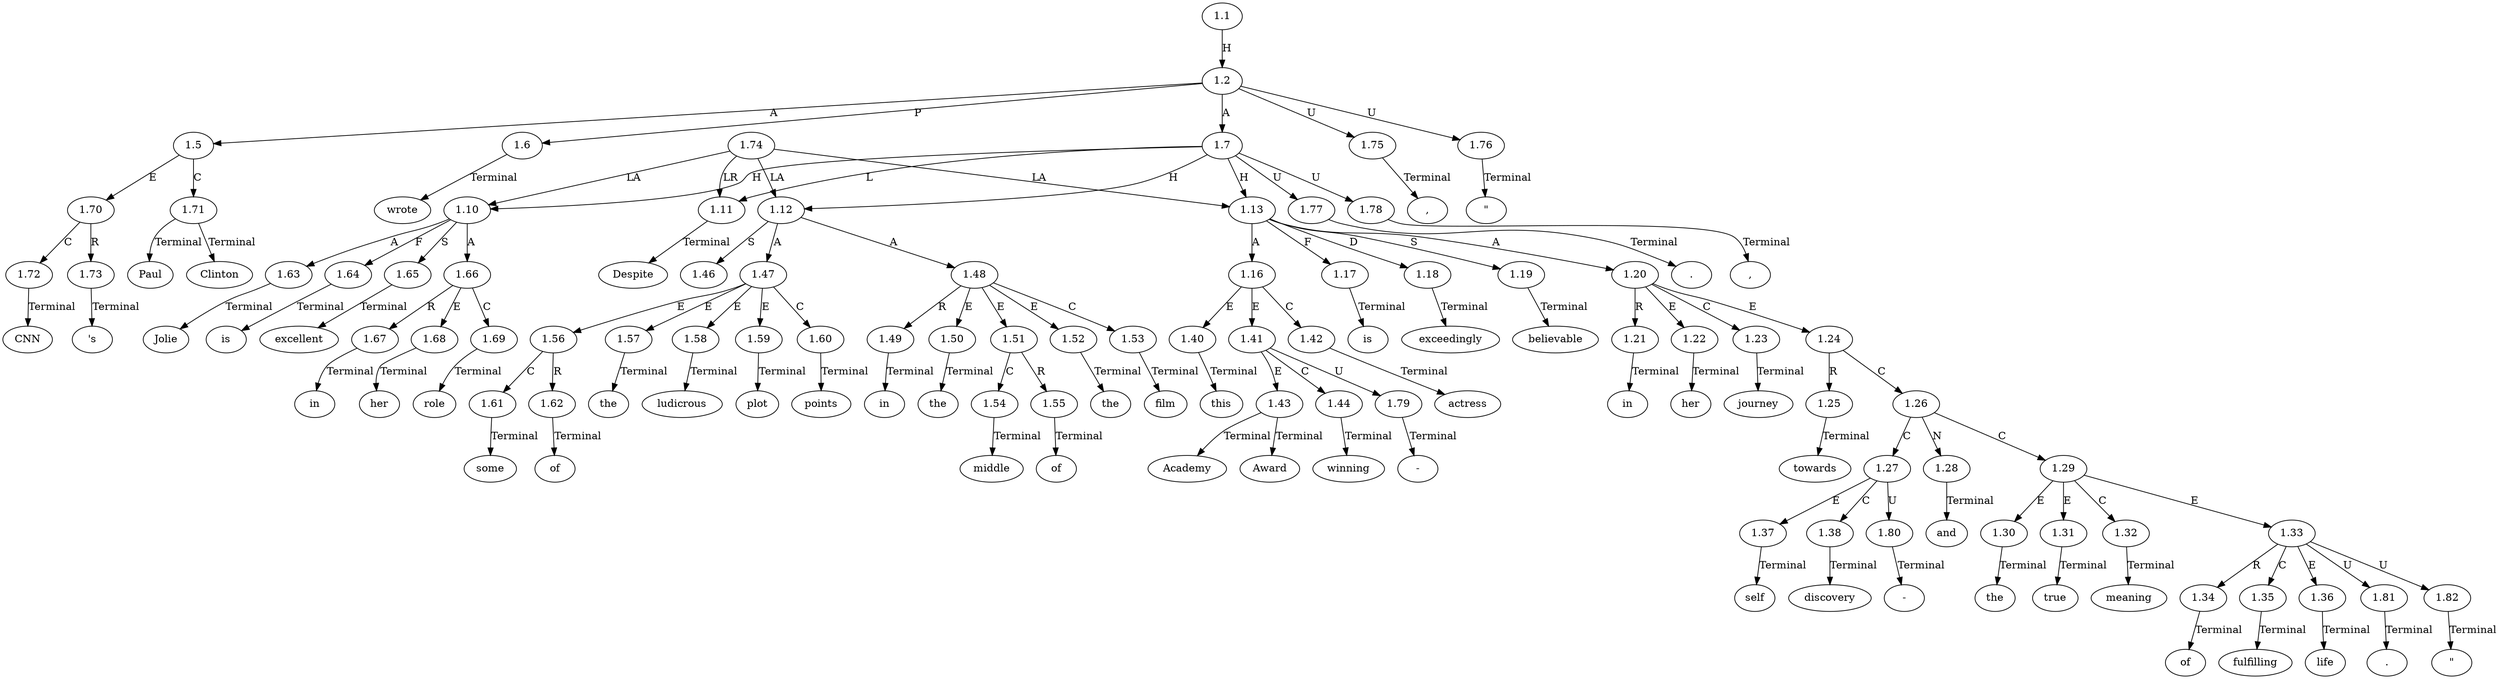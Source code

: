 // Graph
digraph {
	0.1 [label=CNN ordering=out]
	0.10 [label=excellent ordering=out]
	0.11 [label=in ordering=out]
	0.12 [label=her ordering=out]
	0.13 [label=role ordering=out]
	0.14 [label="." ordering=out]
	0.15 [label=Despite ordering=out]
	0.16 [label=some ordering=out]
	0.17 [label=of ordering=out]
	0.18 [label=the ordering=out]
	0.19 [label=ludicrous ordering=out]
	0.2 [label="'s" ordering=out]
	0.20 [label=plot ordering=out]
	0.21 [label=points ordering=out]
	0.22 [label=in ordering=out]
	0.23 [label=the ordering=out]
	0.24 [label=middle ordering=out]
	0.25 [label=of ordering=out]
	0.26 [label=the ordering=out]
	0.27 [label=film ordering=out]
	0.28 [label="," ordering=out]
	0.29 [label=this ordering=out]
	0.3 [label=Paul ordering=out]
	0.30 [label=Academy ordering=out]
	0.31 [label=Award ordering=out]
	0.32 [label="-" ordering=out]
	0.33 [label=winning ordering=out]
	0.34 [label=actress ordering=out]
	0.35 [label=is ordering=out]
	0.36 [label=exceedingly ordering=out]
	0.37 [label=believable ordering=out]
	0.38 [label=in ordering=out]
	0.39 [label=her ordering=out]
	0.4 [label=Clinton ordering=out]
	0.40 [label=journey ordering=out]
	0.41 [label=towards ordering=out]
	0.42 [label=self ordering=out]
	0.43 [label="-" ordering=out]
	0.44 [label=discovery ordering=out]
	0.45 [label=and ordering=out]
	0.46 [label=the ordering=out]
	0.47 [label=true ordering=out]
	0.48 [label=meaning ordering=out]
	0.49 [label=of ordering=out]
	0.5 [label=wrote ordering=out]
	0.50 [label=fulfilling ordering=out]
	0.51 [label=life ordering=out]
	0.52 [label="." ordering=out]
	0.53 [label="\"" ordering=out]
	0.6 [label="," ordering=out]
	0.7 [label="\"" ordering=out]
	0.8 [label=Jolie ordering=out]
	0.9 [label=is ordering=out]
	1.1 [label=1.1 ordering=out]
	1.2 [label=1.2 ordering=out]
	1.5 [label=1.5 ordering=out]
	1.6 [label=1.6 ordering=out]
	1.7 [label=1.7 ordering=out]
	1.10 [label=1.10 ordering=out]
	1.11 [label=1.11 ordering=out]
	1.12 [label=1.12 ordering=out]
	1.13 [label=1.13 ordering=out]
	1.16 [label=1.16 ordering=out]
	1.17 [label=1.17 ordering=out]
	1.18 [label=1.18 ordering=out]
	1.19 [label=1.19 ordering=out]
	1.20 [label=1.20 ordering=out]
	1.21 [label=1.21 ordering=out]
	1.22 [label=1.22 ordering=out]
	1.23 [label=1.23 ordering=out]
	1.24 [label=1.24 ordering=out]
	1.25 [label=1.25 ordering=out]
	1.26 [label=1.26 ordering=out]
	1.27 [label=1.27 ordering=out]
	1.28 [label=1.28 ordering=out]
	1.29 [label=1.29 ordering=out]
	1.30 [label=1.30 ordering=out]
	1.31 [label=1.31 ordering=out]
	1.32 [label=1.32 ordering=out]
	1.33 [label=1.33 ordering=out]
	1.34 [label=1.34 ordering=out]
	1.35 [label=1.35 ordering=out]
	1.36 [label=1.36 ordering=out]
	1.37 [label=1.37 ordering=out]
	1.38 [label=1.38 ordering=out]
	1.40 [label=1.40 ordering=out]
	1.41 [label=1.41 ordering=out]
	1.42 [label=1.42 ordering=out]
	1.43 [label=1.43 ordering=out]
	1.44 [label=1.44 ordering=out]
	1.46 [label=1.46 ordering=out]
	1.47 [label=1.47 ordering=out]
	1.48 [label=1.48 ordering=out]
	1.49 [label=1.49 ordering=out]
	1.50 [label=1.50 ordering=out]
	1.51 [label=1.51 ordering=out]
	1.52 [label=1.52 ordering=out]
	1.53 [label=1.53 ordering=out]
	1.54 [label=1.54 ordering=out]
	1.55 [label=1.55 ordering=out]
	1.56 [label=1.56 ordering=out]
	1.57 [label=1.57 ordering=out]
	1.58 [label=1.58 ordering=out]
	1.59 [label=1.59 ordering=out]
	1.60 [label=1.60 ordering=out]
	1.61 [label=1.61 ordering=out]
	1.62 [label=1.62 ordering=out]
	1.63 [label=1.63 ordering=out]
	1.64 [label=1.64 ordering=out]
	1.65 [label=1.65 ordering=out]
	1.66 [label=1.66 ordering=out]
	1.67 [label=1.67 ordering=out]
	1.68 [label=1.68 ordering=out]
	1.69 [label=1.69 ordering=out]
	1.70 [label=1.70 ordering=out]
	1.71 [label=1.71 ordering=out]
	1.72 [label=1.72 ordering=out]
	1.73 [label=1.73 ordering=out]
	1.74 [label=1.74 ordering=out]
	1.75 [label=1.75 ordering=out]
	1.76 [label=1.76 ordering=out]
	1.77 [label=1.77 ordering=out]
	1.78 [label=1.78 ordering=out]
	1.79 [label=1.79 ordering=out]
	1.80 [label=1.80 ordering=out]
	1.81 [label=1.81 ordering=out]
	1.82 [label=1.82 ordering=out]
	1.1 -> 1.2 [label=H ordering=out]
	1.2 -> 1.5 [label=A ordering=out]
	1.2 -> 1.6 [label=P ordering=out]
	1.2 -> 1.7 [label=A ordering=out]
	1.2 -> 1.75 [label=U ordering=out]
	1.2 -> 1.76 [label=U ordering=out]
	1.5 -> 1.70 [label=E ordering=out]
	1.5 -> 1.71 [label=C ordering=out]
	1.6 -> 0.5 [label=Terminal ordering=out]
	1.7 -> 1.10 [label=H ordering=out]
	1.7 -> 1.11 [label=L ordering=out]
	1.7 -> 1.12 [label=H ordering=out]
	1.7 -> 1.13 [label=H ordering=out]
	1.7 -> 1.77 [label=U ordering=out]
	1.7 -> 1.78 [label=U ordering=out]
	1.10 -> 1.63 [label=A ordering=out]
	1.10 -> 1.64 [label=F ordering=out]
	1.10 -> 1.65 [label=S ordering=out]
	1.10 -> 1.66 [label=A ordering=out]
	1.11 -> 0.15 [label=Terminal ordering=out]
	1.12 -> 1.46 [label=S ordering=out]
	1.12 -> 1.47 [label=A ordering=out]
	1.12 -> 1.48 [label=A ordering=out]
	1.13 -> 1.16 [label=A ordering=out]
	1.13 -> 1.17 [label=F ordering=out]
	1.13 -> 1.18 [label=D ordering=out]
	1.13 -> 1.19 [label=S ordering=out]
	1.13 -> 1.20 [label=A ordering=out]
	1.16 -> 1.40 [label=E ordering=out]
	1.16 -> 1.41 [label=E ordering=out]
	1.16 -> 1.42 [label=C ordering=out]
	1.17 -> 0.35 [label=Terminal ordering=out]
	1.18 -> 0.36 [label=Terminal ordering=out]
	1.19 -> 0.37 [label=Terminal ordering=out]
	1.20 -> 1.21 [label=R ordering=out]
	1.20 -> 1.22 [label=E ordering=out]
	1.20 -> 1.23 [label=C ordering=out]
	1.20 -> 1.24 [label=E ordering=out]
	1.21 -> 0.38 [label=Terminal ordering=out]
	1.22 -> 0.39 [label=Terminal ordering=out]
	1.23 -> 0.40 [label=Terminal ordering=out]
	1.24 -> 1.25 [label=R ordering=out]
	1.24 -> 1.26 [label=C ordering=out]
	1.25 -> 0.41 [label=Terminal ordering=out]
	1.26 -> 1.27 [label=C ordering=out]
	1.26 -> 1.28 [label=N ordering=out]
	1.26 -> 1.29 [label=C ordering=out]
	1.27 -> 1.37 [label=E ordering=out]
	1.27 -> 1.38 [label=C ordering=out]
	1.27 -> 1.80 [label=U ordering=out]
	1.28 -> 0.45 [label=Terminal ordering=out]
	1.29 -> 1.30 [label=E ordering=out]
	1.29 -> 1.31 [label=E ordering=out]
	1.29 -> 1.32 [label=C ordering=out]
	1.29 -> 1.33 [label=E ordering=out]
	1.30 -> 0.46 [label=Terminal ordering=out]
	1.31 -> 0.47 [label=Terminal ordering=out]
	1.32 -> 0.48 [label=Terminal ordering=out]
	1.33 -> 1.34 [label=R ordering=out]
	1.33 -> 1.35 [label=C ordering=out]
	1.33 -> 1.36 [label=E ordering=out]
	1.33 -> 1.81 [label=U ordering=out]
	1.33 -> 1.82 [label=U ordering=out]
	1.34 -> 0.49 [label=Terminal ordering=out]
	1.35 -> 0.50 [label=Terminal ordering=out]
	1.36 -> 0.51 [label=Terminal ordering=out]
	1.37 -> 0.42 [label=Terminal ordering=out]
	1.38 -> 0.44 [label=Terminal ordering=out]
	1.40 -> 0.29 [label=Terminal ordering=out]
	1.41 -> 1.43 [label=E ordering=out]
	1.41 -> 1.44 [label=C ordering=out]
	1.41 -> 1.79 [label=U ordering=out]
	1.42 -> 0.34 [label=Terminal ordering=out]
	1.43 -> 0.30 [label=Terminal ordering=out]
	1.43 -> 0.31 [label=Terminal ordering=out]
	1.44 -> 0.33 [label=Terminal ordering=out]
	1.47 -> 1.56 [label=E ordering=out]
	1.47 -> 1.57 [label=E ordering=out]
	1.47 -> 1.58 [label=E ordering=out]
	1.47 -> 1.59 [label=E ordering=out]
	1.47 -> 1.60 [label=C ordering=out]
	1.48 -> 1.49 [label=R ordering=out]
	1.48 -> 1.50 [label=E ordering=out]
	1.48 -> 1.51 [label=E ordering=out]
	1.48 -> 1.52 [label=E ordering=out]
	1.48 -> 1.53 [label=C ordering=out]
	1.49 -> 0.22 [label=Terminal ordering=out]
	1.50 -> 0.23 [label=Terminal ordering=out]
	1.51 -> 1.54 [label=C ordering=out]
	1.51 -> 1.55 [label=R ordering=out]
	1.52 -> 0.26 [label=Terminal ordering=out]
	1.53 -> 0.27 [label=Terminal ordering=out]
	1.54 -> 0.24 [label=Terminal ordering=out]
	1.55 -> 0.25 [label=Terminal ordering=out]
	1.56 -> 1.61 [label=C ordering=out]
	1.56 -> 1.62 [label=R ordering=out]
	1.57 -> 0.18 [label=Terminal ordering=out]
	1.58 -> 0.19 [label=Terminal ordering=out]
	1.59 -> 0.20 [label=Terminal ordering=out]
	1.60 -> 0.21 [label=Terminal ordering=out]
	1.61 -> 0.16 [label=Terminal ordering=out]
	1.62 -> 0.17 [label=Terminal ordering=out]
	1.63 -> 0.8 [label=Terminal ordering=out]
	1.64 -> 0.9 [label=Terminal ordering=out]
	1.65 -> 0.10 [label=Terminal ordering=out]
	1.66 -> 1.67 [label=R ordering=out]
	1.66 -> 1.68 [label=E ordering=out]
	1.66 -> 1.69 [label=C ordering=out]
	1.67 -> 0.11 [label=Terminal ordering=out]
	1.68 -> 0.12 [label=Terminal ordering=out]
	1.69 -> 0.13 [label=Terminal ordering=out]
	1.70 -> 1.72 [label=C ordering=out]
	1.70 -> 1.73 [label=R ordering=out]
	1.71 -> 0.3 [label=Terminal ordering=out]
	1.71 -> 0.4 [label=Terminal ordering=out]
	1.72 -> 0.1 [label=Terminal ordering=out]
	1.73 -> 0.2 [label=Terminal ordering=out]
	1.74 -> 1.10 [label=LA ordering=out]
	1.74 -> 1.11 [label=LR ordering=out]
	1.74 -> 1.12 [label=LA ordering=out]
	1.74 -> 1.13 [label=LA ordering=out]
	1.75 -> 0.6 [label=Terminal ordering=out]
	1.76 -> 0.7 [label=Terminal ordering=out]
	1.77 -> 0.14 [label=Terminal ordering=out]
	1.78 -> 0.28 [label=Terminal ordering=out]
	1.79 -> 0.32 [label=Terminal ordering=out]
	1.80 -> 0.43 [label=Terminal ordering=out]
	1.81 -> 0.52 [label=Terminal ordering=out]
	1.82 -> 0.53 [label=Terminal ordering=out]
}

